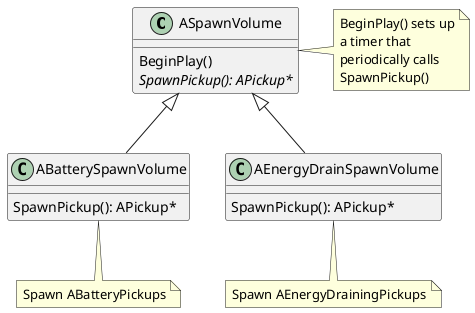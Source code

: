 @startuml
class ASpawnVolume {
  BeginPlay()
  {abstract} SpawnPickup(): APickup*
}
note right of ASpawnVolume
  BeginPlay() sets up
  a timer that
  periodically calls
  SpawnPickup()
end note

class ABatterySpawnVolume {
  SpawnPickup(): APickup*
}
note bottom: Spawn ABatteryPickups

class AEnergyDrainSpawnVolume {
  SpawnPickup(): APickup*
}
note bottom: Spawn AEnergyDrainingPickups

ASpawnVolume <|-- ABatterySpawnVolume
ASpawnVolume <|-- AEnergyDrainSpawnVolume
@enduml